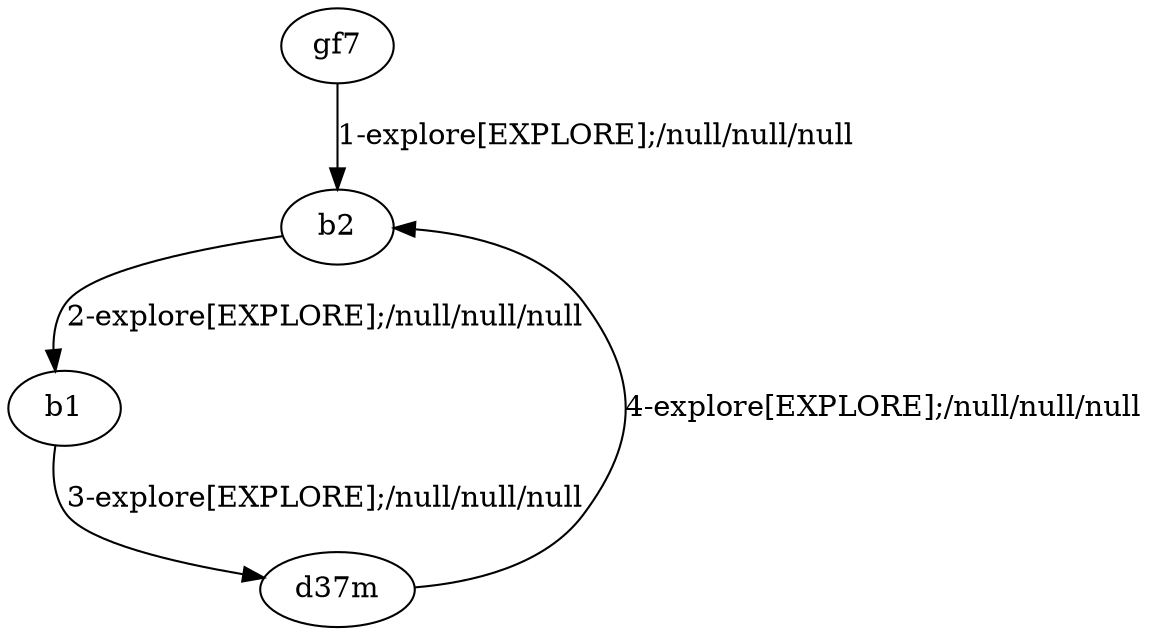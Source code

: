 # Total number of goals covered by this test: 1
# b1 --> d37m

digraph g {
"gf7" -> "b2" [label = "1-explore[EXPLORE];/null/null/null"];
"b2" -> "b1" [label = "2-explore[EXPLORE];/null/null/null"];
"b1" -> "d37m" [label = "3-explore[EXPLORE];/null/null/null"];
"d37m" -> "b2" [label = "4-explore[EXPLORE];/null/null/null"];
}